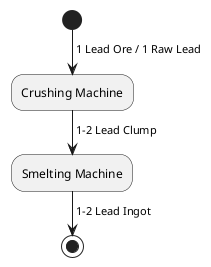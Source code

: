 @startuml

start
-> 1 Lead Ore / 1 Raw Lead;
:Crushing Machine;
-> 1-2 Lead Clump;
:Smelting Machine;
-> 1-2 Lead Ingot;
stop

@enduml
